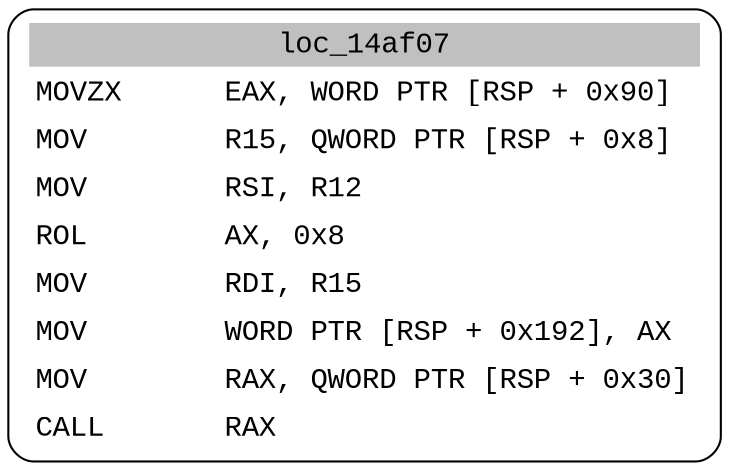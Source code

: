 digraph asm_graph {
1941 [
shape="Mrecord" fontname="Courier New"label =<<table border="0" cellborder="0" cellpadding="3"><tr><td align="center" colspan="2" bgcolor="grey">loc_14af07</td></tr><tr><td align="left">MOVZX      EAX, WORD PTR [RSP + 0x90]</td></tr><tr><td align="left">MOV        R15, QWORD PTR [RSP + 0x8]</td></tr><tr><td align="left">MOV        RSI, R12</td></tr><tr><td align="left">ROL        AX, 0x8</td></tr><tr><td align="left">MOV        RDI, R15</td></tr><tr><td align="left">MOV        WORD PTR [RSP + 0x192], AX</td></tr><tr><td align="left">MOV        RAX, QWORD PTR [RSP + 0x30]</td></tr><tr><td align="left">CALL       RAX</td></tr></table>> ];
}